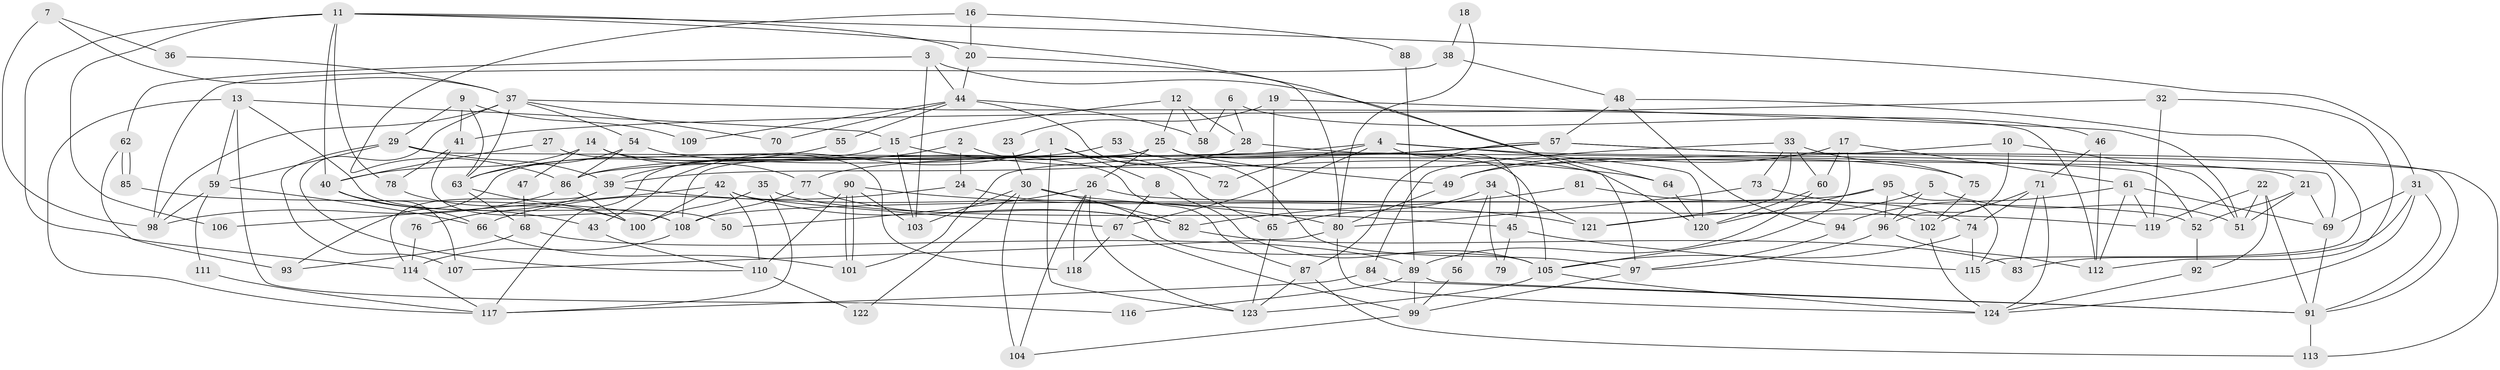 // Generated by graph-tools (version 1.1) at 2025/48/03/09/25 04:48:56]
// undirected, 124 vertices, 248 edges
graph export_dot {
graph [start="1"]
  node [color=gray90,style=filled];
  1;
  2;
  3;
  4;
  5;
  6;
  7;
  8;
  9;
  10;
  11;
  12;
  13;
  14;
  15;
  16;
  17;
  18;
  19;
  20;
  21;
  22;
  23;
  24;
  25;
  26;
  27;
  28;
  29;
  30;
  31;
  32;
  33;
  34;
  35;
  36;
  37;
  38;
  39;
  40;
  41;
  42;
  43;
  44;
  45;
  46;
  47;
  48;
  49;
  50;
  51;
  52;
  53;
  54;
  55;
  56;
  57;
  58;
  59;
  60;
  61;
  62;
  63;
  64;
  65;
  66;
  67;
  68;
  69;
  70;
  71;
  72;
  73;
  74;
  75;
  76;
  77;
  78;
  79;
  80;
  81;
  82;
  83;
  84;
  85;
  86;
  87;
  88;
  89;
  90;
  91;
  92;
  93;
  94;
  95;
  96;
  97;
  98;
  99;
  100;
  101;
  102;
  103;
  104;
  105;
  106;
  107;
  108;
  109;
  110;
  111;
  112;
  113;
  114;
  115;
  116;
  117;
  118;
  119;
  120;
  121;
  122;
  123;
  124;
  1 -- 43;
  1 -- 117;
  1 -- 8;
  1 -- 72;
  1 -- 123;
  2 -- 39;
  2 -- 24;
  2 -- 65;
  3 -- 103;
  3 -- 44;
  3 -- 62;
  3 -- 64;
  4 -- 67;
  4 -- 77;
  4 -- 21;
  4 -- 45;
  4 -- 72;
  4 -- 120;
  5 -- 51;
  5 -- 96;
  5 -- 121;
  6 -- 28;
  6 -- 46;
  6 -- 58;
  7 -- 98;
  7 -- 37;
  7 -- 36;
  8 -- 105;
  8 -- 67;
  9 -- 41;
  9 -- 29;
  9 -- 63;
  9 -- 109;
  10 -- 49;
  10 -- 96;
  10 -- 51;
  11 -- 31;
  11 -- 114;
  11 -- 20;
  11 -- 40;
  11 -- 78;
  11 -- 97;
  11 -- 106;
  12 -- 25;
  12 -- 15;
  12 -- 28;
  12 -- 58;
  13 -- 117;
  13 -- 15;
  13 -- 50;
  13 -- 59;
  13 -- 116;
  14 -- 77;
  14 -- 40;
  14 -- 47;
  14 -- 87;
  15 -- 103;
  15 -- 64;
  15 -- 93;
  16 -- 86;
  16 -- 20;
  16 -- 88;
  17 -- 105;
  17 -- 60;
  17 -- 49;
  17 -- 61;
  18 -- 38;
  18 -- 80;
  19 -- 65;
  19 -- 51;
  19 -- 23;
  20 -- 44;
  20 -- 80;
  21 -- 51;
  21 -- 52;
  21 -- 69;
  22 -- 92;
  22 -- 91;
  22 -- 51;
  22 -- 119;
  23 -- 30;
  24 -- 66;
  24 -- 105;
  25 -- 49;
  25 -- 105;
  25 -- 26;
  25 -- 108;
  26 -- 123;
  26 -- 50;
  26 -- 52;
  26 -- 104;
  26 -- 118;
  27 -- 40;
  27 -- 118;
  28 -- 52;
  28 -- 39;
  29 -- 107;
  29 -- 69;
  29 -- 39;
  29 -- 59;
  30 -- 119;
  30 -- 104;
  30 -- 82;
  30 -- 103;
  30 -- 122;
  31 -- 91;
  31 -- 69;
  31 -- 83;
  31 -- 124;
  32 -- 112;
  32 -- 119;
  32 -- 41;
  33 -- 73;
  33 -- 84;
  33 -- 60;
  33 -- 75;
  33 -- 121;
  34 -- 65;
  34 -- 121;
  34 -- 56;
  34 -- 79;
  35 -- 100;
  35 -- 45;
  35 -- 117;
  36 -- 37;
  37 -- 63;
  37 -- 98;
  37 -- 54;
  37 -- 70;
  37 -- 110;
  37 -- 112;
  38 -- 48;
  38 -- 98;
  39 -- 76;
  39 -- 80;
  39 -- 114;
  40 -- 66;
  40 -- 43;
  40 -- 107;
  41 -- 78;
  41 -- 108;
  42 -- 100;
  42 -- 110;
  42 -- 67;
  42 -- 82;
  42 -- 106;
  43 -- 110;
  44 -- 58;
  44 -- 97;
  44 -- 55;
  44 -- 70;
  44 -- 109;
  45 -- 115;
  45 -- 79;
  46 -- 71;
  46 -- 112;
  47 -- 68;
  48 -- 115;
  48 -- 57;
  48 -- 94;
  49 -- 80;
  52 -- 92;
  53 -- 86;
  53 -- 75;
  54 -- 120;
  54 -- 63;
  54 -- 86;
  55 -- 63;
  56 -- 99;
  57 -- 113;
  57 -- 91;
  57 -- 86;
  57 -- 87;
  57 -- 101;
  59 -- 66;
  59 -- 98;
  59 -- 111;
  60 -- 89;
  60 -- 120;
  61 -- 112;
  61 -- 69;
  61 -- 94;
  61 -- 119;
  62 -- 85;
  62 -- 85;
  62 -- 93;
  63 -- 68;
  63 -- 100;
  64 -- 120;
  65 -- 123;
  66 -- 101;
  67 -- 99;
  67 -- 118;
  68 -- 93;
  68 -- 89;
  69 -- 91;
  71 -- 124;
  71 -- 83;
  71 -- 74;
  71 -- 102;
  73 -- 74;
  73 -- 80;
  74 -- 105;
  74 -- 115;
  75 -- 102;
  76 -- 114;
  77 -- 108;
  77 -- 82;
  78 -- 100;
  80 -- 107;
  80 -- 124;
  81 -- 102;
  81 -- 82;
  82 -- 83;
  84 -- 117;
  84 -- 91;
  85 -- 108;
  86 -- 98;
  86 -- 100;
  87 -- 113;
  87 -- 123;
  88 -- 89;
  89 -- 99;
  89 -- 91;
  89 -- 116;
  90 -- 101;
  90 -- 101;
  90 -- 121;
  90 -- 103;
  90 -- 110;
  91 -- 113;
  92 -- 124;
  94 -- 97;
  95 -- 108;
  95 -- 120;
  95 -- 96;
  95 -- 115;
  96 -- 97;
  96 -- 112;
  97 -- 99;
  99 -- 104;
  102 -- 124;
  105 -- 124;
  105 -- 123;
  108 -- 114;
  110 -- 122;
  111 -- 117;
  114 -- 117;
}
